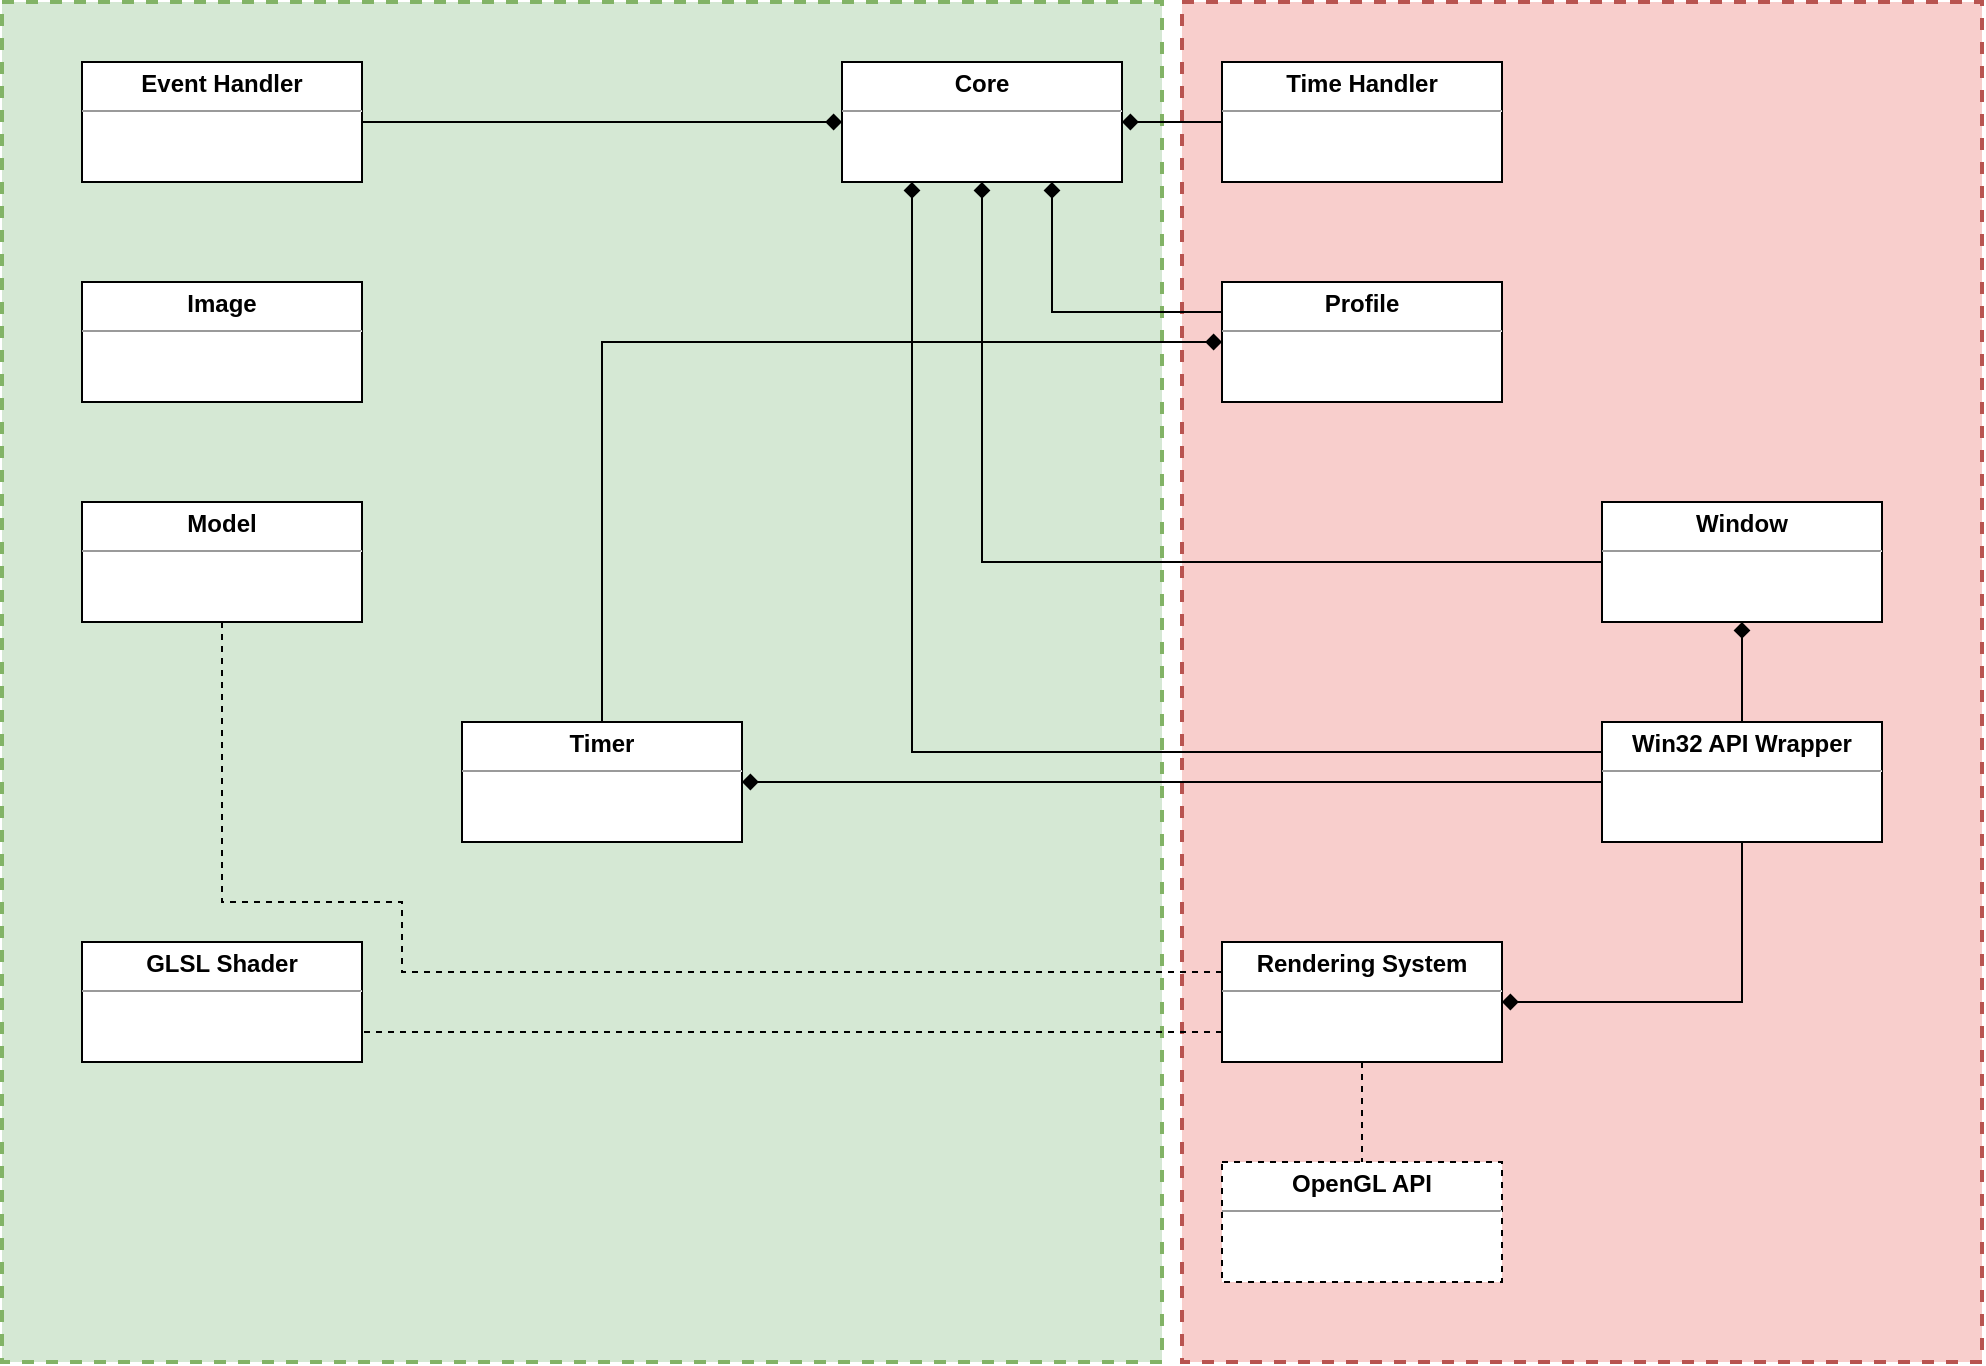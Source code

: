 <mxfile version="15.7.3" type="device"><diagram id="Kj27KNdA8-SujoAAzH3R" name="Page-1"><mxGraphModel dx="1468" dy="831" grid="1" gridSize="10" guides="1" tooltips="1" connect="1" arrows="1" fold="1" page="1" pageScale="1" pageWidth="827" pageHeight="1169" math="0" shadow="0"><root><mxCell id="0"/><mxCell id="1" parent="0"/><mxCell id="l8fZNN8RUN1IOdqyuR71-1" value="" style="rounded=0;whiteSpace=wrap;html=1;dashed=1;strokeColor=#82b366;strokeWidth=2;fillColor=#d5e8d4;" parent="1" vertex="1"><mxGeometry x="480" y="480" width="580" height="680" as="geometry"/></mxCell><mxCell id="l8fZNN8RUN1IOdqyuR71-2" value="" style="rounded=0;whiteSpace=wrap;html=1;dashed=1;strokeColor=#b85450;strokeWidth=2;fillColor=#f8cecc;" parent="1" vertex="1"><mxGeometry x="1070" y="480" width="400" height="680" as="geometry"/></mxCell><mxCell id="l8fZNN8RUN1IOdqyuR71-3" value="&lt;p style=&quot;margin: 0px ; margin-top: 4px ; text-align: center&quot;&gt;&lt;b&gt;Core&lt;/b&gt;&lt;/p&gt;&lt;hr size=&quot;1&quot;&gt;&lt;div style=&quot;height: 2px&quot;&gt;&lt;/div&gt;" style="verticalAlign=top;align=left;overflow=fill;fontSize=12;fontFamily=Helvetica;html=1;" parent="1" vertex="1"><mxGeometry x="900" y="510" width="140" height="60" as="geometry"/></mxCell><mxCell id="l8fZNN8RUN1IOdqyuR71-4" value="" style="edgeStyle=orthogonalEdgeStyle;rounded=0;orthogonalLoop=1;jettySize=auto;html=1;endArrow=diamond;endFill=1;entryX=0.5;entryY=1;entryDx=0;entryDy=0;" parent="1" source="l8fZNN8RUN1IOdqyuR71-5" target="l8fZNN8RUN1IOdqyuR71-3" edge="1"><mxGeometry relative="1" as="geometry"/></mxCell><mxCell id="l8fZNN8RUN1IOdqyuR71-5" value="&lt;p style=&quot;margin: 0px ; margin-top: 4px ; text-align: center&quot;&gt;&lt;b&gt;Window&lt;/b&gt;&lt;/p&gt;&lt;hr size=&quot;1&quot;&gt;&lt;div style=&quot;height: 2px&quot;&gt;&lt;/div&gt;" style="verticalAlign=top;align=left;overflow=fill;fontSize=12;fontFamily=Helvetica;html=1;" parent="1" vertex="1"><mxGeometry x="1280" y="730" width="140" height="60" as="geometry"/></mxCell><mxCell id="l8fZNN8RUN1IOdqyuR71-7" value="" style="edgeStyle=orthogonalEdgeStyle;rounded=0;orthogonalLoop=1;jettySize=auto;html=1;endArrow=diamond;endFill=1;exitX=0;exitY=0.25;exitDx=0;exitDy=0;entryX=0.25;entryY=1;entryDx=0;entryDy=0;" parent="1" source="l8fZNN8RUN1IOdqyuR71-13" target="l8fZNN8RUN1IOdqyuR71-3" edge="1"><mxGeometry relative="1" as="geometry"><mxPoint x="1130" y="740" as="sourcePoint"/></mxGeometry></mxCell><mxCell id="v5khD4qPWmQJnQ-kgF7f-4" value="" style="edgeStyle=orthogonalEdgeStyle;rounded=0;orthogonalLoop=1;jettySize=auto;html=1;endArrow=diamond;endFill=1;entryX=1;entryY=0.5;entryDx=0;entryDy=0;exitX=0.5;exitY=1;exitDx=0;exitDy=0;" parent="1" source="l8fZNN8RUN1IOdqyuR71-13" target="l8fZNN8RUN1IOdqyuR71-17" edge="1"><mxGeometry relative="1" as="geometry"/></mxCell><mxCell id="l8fZNN8RUN1IOdqyuR71-13" value="&lt;p style=&quot;margin: 0px ; margin-top: 4px ; text-align: center&quot;&gt;&lt;b&gt;Win32 API Wrapper&lt;/b&gt;&lt;/p&gt;&lt;hr size=&quot;1&quot;&gt;&lt;div style=&quot;height: 2px&quot;&gt;&lt;/div&gt;" style="verticalAlign=top;align=left;overflow=fill;fontSize=12;fontFamily=Helvetica;html=1;" parent="1" vertex="1"><mxGeometry x="1280" y="840" width="140" height="60" as="geometry"/></mxCell><mxCell id="l8fZNN8RUN1IOdqyuR71-14" value="" style="edgeStyle=orthogonalEdgeStyle;rounded=0;orthogonalLoop=1;jettySize=auto;html=1;endArrow=diamond;endFill=1;" parent="1" source="l8fZNN8RUN1IOdqyuR71-15" target="l8fZNN8RUN1IOdqyuR71-3" edge="1"><mxGeometry relative="1" as="geometry"/></mxCell><mxCell id="l8fZNN8RUN1IOdqyuR71-15" value="&lt;p style=&quot;margin: 0px ; margin-top: 4px ; text-align: center&quot;&gt;&lt;b&gt;Event Handler&lt;/b&gt;&lt;/p&gt;&lt;hr size=&quot;1&quot;&gt;&lt;div style=&quot;height: 2px&quot;&gt;&lt;/div&gt;" style="verticalAlign=top;align=left;overflow=fill;fontSize=12;fontFamily=Helvetica;html=1;" parent="1" vertex="1"><mxGeometry x="520" y="510" width="140" height="60" as="geometry"/></mxCell><mxCell id="v5khD4qPWmQJnQ-kgF7f-5" value="" style="edgeStyle=orthogonalEdgeStyle;rounded=0;orthogonalLoop=1;jettySize=auto;html=1;endArrow=none;endFill=0;dashed=1;" parent="1" source="l8fZNN8RUN1IOdqyuR71-17" target="l8fZNN8RUN1IOdqyuR71-26" edge="1"><mxGeometry relative="1" as="geometry"/></mxCell><mxCell id="l8fZNN8RUN1IOdqyuR71-17" value="&lt;p style=&quot;margin: 0px ; margin-top: 4px ; text-align: center&quot;&gt;&lt;b&gt;Rendering System&lt;/b&gt;&lt;/p&gt;&lt;hr size=&quot;1&quot;&gt;&lt;div style=&quot;height: 2px&quot;&gt;&lt;/div&gt;" style="verticalAlign=top;align=left;overflow=fill;fontSize=12;fontFamily=Helvetica;html=1;" parent="1" vertex="1"><mxGeometry x="1090" y="950" width="140" height="60" as="geometry"/></mxCell><mxCell id="l8fZNN8RUN1IOdqyuR71-18" value="" style="edgeStyle=orthogonalEdgeStyle;rounded=0;orthogonalLoop=1;jettySize=auto;html=1;entryX=1;entryY=0.5;entryDx=0;entryDy=0;endArrow=diamond;endFill=1;exitX=0;exitY=0.5;exitDx=0;exitDy=0;" parent="1" source="l8fZNN8RUN1IOdqyuR71-20" target="l8fZNN8RUN1IOdqyuR71-3" edge="1"><mxGeometry relative="1" as="geometry"/></mxCell><mxCell id="l8fZNN8RUN1IOdqyuR71-20" value="&lt;p style=&quot;margin: 0px ; margin-top: 4px ; text-align: center&quot;&gt;&lt;b&gt;Time Handler&lt;/b&gt;&lt;/p&gt;&lt;hr size=&quot;1&quot;&gt;&lt;div style=&quot;height: 2px&quot;&gt;&lt;/div&gt;" style="verticalAlign=top;align=left;overflow=fill;fontSize=12;fontFamily=Helvetica;html=1;" parent="1" vertex="1"><mxGeometry x="1090" y="510" width="140" height="60" as="geometry"/></mxCell><mxCell id="l8fZNN8RUN1IOdqyuR71-26" value="&lt;p style=&quot;margin: 0px ; margin-top: 4px ; text-align: center&quot;&gt;&lt;b&gt;OpenGL API&lt;/b&gt;&lt;/p&gt;&lt;hr size=&quot;1&quot;&gt;&lt;div style=&quot;height: 2px&quot;&gt;&lt;/div&gt;" style="verticalAlign=top;align=left;overflow=fill;fontSize=12;fontFamily=Helvetica;html=1;dashed=1;" parent="1" vertex="1"><mxGeometry x="1090" y="1060" width="140" height="60" as="geometry"/></mxCell><mxCell id="l8fZNN8RUN1IOdqyuR71-28" value="&lt;p style=&quot;margin: 0px ; margin-top: 4px ; text-align: center&quot;&gt;&lt;b&gt;Timer&lt;/b&gt;&lt;/p&gt;&lt;hr size=&quot;1&quot;&gt;&lt;div style=&quot;height: 2px&quot;&gt;&lt;/div&gt;" style="verticalAlign=top;align=left;overflow=fill;fontSize=12;fontFamily=Helvetica;html=1;" parent="1" vertex="1"><mxGeometry x="710" y="840" width="140" height="60" as="geometry"/></mxCell><mxCell id="rQk0Lyw-U5LbBlu-BfYm-3" value="" style="edgeStyle=orthogonalEdgeStyle;rounded=0;orthogonalLoop=1;jettySize=auto;html=1;endArrow=diamond;endFill=1;exitX=0.5;exitY=0;exitDx=0;exitDy=0;entryX=0.5;entryY=1;entryDx=0;entryDy=0;" parent="1" source="l8fZNN8RUN1IOdqyuR71-13" target="l8fZNN8RUN1IOdqyuR71-5" edge="1"><mxGeometry relative="1" as="geometry"><mxPoint x="1140" y="735" as="sourcePoint"/><mxPoint x="980" y="580" as="targetPoint"/></mxGeometry></mxCell><mxCell id="rQk0Lyw-U5LbBlu-BfYm-5" value="" style="edgeStyle=orthogonalEdgeStyle;rounded=0;orthogonalLoop=1;jettySize=auto;html=1;endArrow=none;endFill=0;entryX=0;entryY=0.5;entryDx=0;entryDy=0;startArrow=diamond;startFill=1;exitX=1;exitY=0.5;exitDx=0;exitDy=0;" parent="1" source="l8fZNN8RUN1IOdqyuR71-28" target="l8fZNN8RUN1IOdqyuR71-13" edge="1"><mxGeometry relative="1" as="geometry"><mxPoint x="680" y="350" as="sourcePoint"/><mxPoint x="1140" y="350" as="targetPoint"/></mxGeometry></mxCell><mxCell id="l8fZNN8RUN1IOdqyuR71-24" value="&lt;p style=&quot;margin: 0px ; margin-top: 4px ; text-align: center&quot;&gt;&lt;b&gt;Profile&lt;/b&gt;&lt;/p&gt;&lt;hr size=&quot;1&quot;&gt;&lt;div style=&quot;height: 2px&quot;&gt;&lt;/div&gt;" style="verticalAlign=top;align=left;overflow=fill;fontSize=12;fontFamily=Helvetica;html=1;" parent="1" vertex="1"><mxGeometry x="1090" y="620" width="140" height="60" as="geometry"/></mxCell><mxCell id="NctPtXrVTkt1gvBwNOHZ-9" value="" style="edgeStyle=orthogonalEdgeStyle;rounded=0;orthogonalLoop=1;jettySize=auto;html=1;entryX=0.75;entryY=1;entryDx=0;entryDy=0;endArrow=diamond;endFill=1;exitX=0;exitY=0.25;exitDx=0;exitDy=0;" parent="1" source="l8fZNN8RUN1IOdqyuR71-24" target="l8fZNN8RUN1IOdqyuR71-3" edge="1"><mxGeometry relative="1" as="geometry"><mxPoint x="1100.0" y="550" as="sourcePoint"/><mxPoint x="1050.0" y="550" as="targetPoint"/></mxGeometry></mxCell><mxCell id="NctPtXrVTkt1gvBwNOHZ-11" value="" style="edgeStyle=orthogonalEdgeStyle;rounded=0;orthogonalLoop=1;jettySize=auto;html=1;entryX=0;entryY=0.5;entryDx=0;entryDy=0;endArrow=diamond;endFill=1;exitX=0.5;exitY=0;exitDx=0;exitDy=0;" parent="1" source="l8fZNN8RUN1IOdqyuR71-28" target="l8fZNN8RUN1IOdqyuR71-24" edge="1"><mxGeometry relative="1" as="geometry"><mxPoint x="870" y="770" as="sourcePoint"/><mxPoint x="1015" y="580" as="targetPoint"/></mxGeometry></mxCell><mxCell id="v5khD4qPWmQJnQ-kgF7f-1" value="&lt;p style=&quot;margin: 0px ; margin-top: 4px ; text-align: center&quot;&gt;&lt;b&gt;Image&lt;/b&gt;&lt;/p&gt;&lt;hr size=&quot;1&quot;&gt;&lt;div style=&quot;height: 2px&quot;&gt;&lt;/div&gt;" style="verticalAlign=top;align=left;overflow=fill;fontSize=12;fontFamily=Helvetica;html=1;" parent="1" vertex="1"><mxGeometry x="520" y="620" width="140" height="60" as="geometry"/></mxCell><mxCell id="v5khD4qPWmQJnQ-kgF7f-2" value="&lt;p style=&quot;margin: 0px ; margin-top: 4px ; text-align: center&quot;&gt;&lt;b&gt;Model&lt;/b&gt;&lt;/p&gt;&lt;hr size=&quot;1&quot;&gt;&lt;div style=&quot;height: 2px&quot;&gt;&lt;/div&gt;" style="verticalAlign=top;align=left;overflow=fill;fontSize=12;fontFamily=Helvetica;html=1;" parent="1" vertex="1"><mxGeometry x="520" y="730" width="140" height="60" as="geometry"/></mxCell><mxCell id="vYoiIXgmLIEJSU1931s_-1" value="" style="edgeStyle=orthogonalEdgeStyle;rounded=0;orthogonalLoop=1;jettySize=auto;html=1;endArrow=none;endFill=0;dashed=1;exitX=0;exitY=0.25;exitDx=0;exitDy=0;entryX=0.5;entryY=1;entryDx=0;entryDy=0;" parent="1" source="l8fZNN8RUN1IOdqyuR71-17" target="v5khD4qPWmQJnQ-kgF7f-2" edge="1"><mxGeometry relative="1" as="geometry"><mxPoint x="1170" y="1020" as="sourcePoint"/><mxPoint x="1170" y="1070" as="targetPoint"/><Array as="points"><mxPoint x="680" y="965"/><mxPoint x="680" y="930"/><mxPoint x="590" y="930"/></Array></mxGeometry></mxCell><mxCell id="Qx8hFco4-OwHz0ALG0pP-1" value="&lt;p style=&quot;margin: 0px ; margin-top: 4px ; text-align: center&quot;&gt;&lt;b&gt;GLSL Shader&lt;/b&gt;&lt;/p&gt;&lt;hr size=&quot;1&quot;&gt;&lt;div style=&quot;height: 2px&quot;&gt;&lt;/div&gt;" style="verticalAlign=top;align=left;overflow=fill;fontSize=12;fontFamily=Helvetica;html=1;" parent="1" vertex="1"><mxGeometry x="520" y="950" width="140" height="60" as="geometry"/></mxCell><mxCell id="8aDLKVIguNvVs4M2IoWb-1" value="" style="edgeStyle=orthogonalEdgeStyle;rounded=0;orthogonalLoop=1;jettySize=auto;html=1;endArrow=none;endFill=0;dashed=1;exitX=0;exitY=0.75;exitDx=0;exitDy=0;entryX=1;entryY=0.75;entryDx=0;entryDy=0;" edge="1" parent="1" source="l8fZNN8RUN1IOdqyuR71-17" target="Qx8hFco4-OwHz0ALG0pP-1"><mxGeometry relative="1" as="geometry"><mxPoint x="1100" y="975" as="sourcePoint"/><mxPoint x="600" y="800" as="targetPoint"/><Array as="points"><mxPoint x="970" y="995"/><mxPoint x="970" y="995"/></Array></mxGeometry></mxCell></root></mxGraphModel></diagram></mxfile>